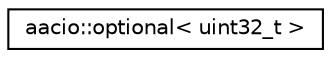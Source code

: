digraph "Graphical Class Hierarchy"
{
  edge [fontname="Helvetica",fontsize="10",labelfontname="Helvetica",labelfontsize="10"];
  node [fontname="Helvetica",fontsize="10",shape=record];
  rankdir="LR";
  Node0 [label="aacio::optional\< uint32_t \>",height=0.2,width=0.4,color="black", fillcolor="white", style="filled",URL="$classaacio_1_1optional.html"];
}
